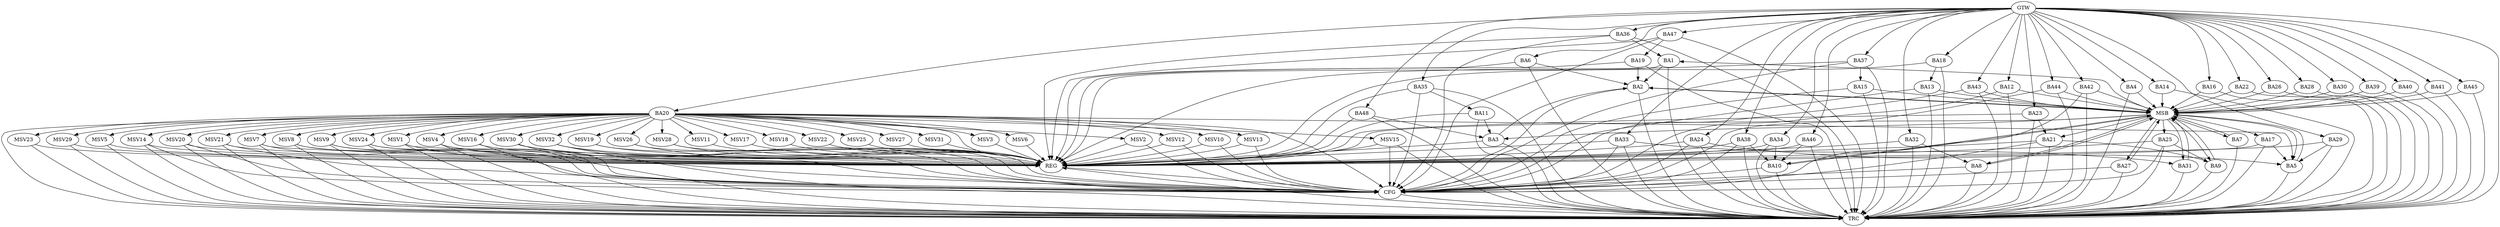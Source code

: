 strict digraph G {
  BA1 [ label="BA1" ];
  BA2 [ label="BA2" ];
  BA3 [ label="BA3" ];
  BA4 [ label="BA4" ];
  BA5 [ label="BA5" ];
  BA6 [ label="BA6" ];
  BA7 [ label="BA7" ];
  BA8 [ label="BA8" ];
  BA9 [ label="BA9" ];
  BA10 [ label="BA10" ];
  BA11 [ label="BA11" ];
  BA12 [ label="BA12" ];
  BA13 [ label="BA13" ];
  BA14 [ label="BA14" ];
  BA15 [ label="BA15" ];
  BA16 [ label="BA16" ];
  BA17 [ label="BA17" ];
  BA18 [ label="BA18" ];
  BA19 [ label="BA19" ];
  BA20 [ label="BA20" ];
  BA21 [ label="BA21" ];
  BA22 [ label="BA22" ];
  BA23 [ label="BA23" ];
  BA24 [ label="BA24" ];
  BA25 [ label="BA25" ];
  BA26 [ label="BA26" ];
  BA27 [ label="BA27" ];
  BA28 [ label="BA28" ];
  BA29 [ label="BA29" ];
  BA30 [ label="BA30" ];
  BA31 [ label="BA31" ];
  BA32 [ label="BA32" ];
  BA33 [ label="BA33" ];
  BA34 [ label="BA34" ];
  BA35 [ label="BA35" ];
  BA36 [ label="BA36" ];
  BA37 [ label="BA37" ];
  BA38 [ label="BA38" ];
  BA39 [ label="BA39" ];
  BA40 [ label="BA40" ];
  BA41 [ label="BA41" ];
  BA42 [ label="BA42" ];
  BA43 [ label="BA43" ];
  BA44 [ label="BA44" ];
  BA45 [ label="BA45" ];
  BA46 [ label="BA46" ];
  BA47 [ label="BA47" ];
  BA48 [ label="BA48" ];
  GTW [ label="GTW" ];
  REG [ label="REG" ];
  MSB [ label="MSB" ];
  CFG [ label="CFG" ];
  TRC [ label="TRC" ];
  MSV1 [ label="MSV1" ];
  MSV2 [ label="MSV2" ];
  MSV3 [ label="MSV3" ];
  MSV4 [ label="MSV4" ];
  MSV5 [ label="MSV5" ];
  MSV6 [ label="MSV6" ];
  MSV7 [ label="MSV7" ];
  MSV8 [ label="MSV8" ];
  MSV9 [ label="MSV9" ];
  MSV10 [ label="MSV10" ];
  MSV11 [ label="MSV11" ];
  MSV12 [ label="MSV12" ];
  MSV13 [ label="MSV13" ];
  MSV14 [ label="MSV14" ];
  MSV15 [ label="MSV15" ];
  MSV16 [ label="MSV16" ];
  MSV17 [ label="MSV17" ];
  MSV18 [ label="MSV18" ];
  MSV19 [ label="MSV19" ];
  MSV20 [ label="MSV20" ];
  MSV21 [ label="MSV21" ];
  MSV22 [ label="MSV22" ];
  MSV23 [ label="MSV23" ];
  MSV24 [ label="MSV24" ];
  MSV25 [ label="MSV25" ];
  MSV26 [ label="MSV26" ];
  MSV27 [ label="MSV27" ];
  MSV28 [ label="MSV28" ];
  MSV29 [ label="MSV29" ];
  MSV30 [ label="MSV30" ];
  MSV31 [ label="MSV31" ];
  MSV32 [ label="MSV32" ];
  BA1 -> BA2;
  BA3 -> BA2;
  BA6 -> BA2;
  BA11 -> BA3;
  BA17 -> BA5;
  BA18 -> BA13;
  BA19 -> BA2;
  BA20 -> BA5;
  BA21 -> BA9;
  BA23 -> BA21;
  BA24 -> BA5;
  BA25 -> BA9;
  BA29 -> BA5;
  BA32 -> BA8;
  BA33 -> BA31;
  BA34 -> BA10;
  BA35 -> BA11;
  BA36 -> BA1;
  BA37 -> BA15;
  BA38 -> BA10;
  BA46 -> BA10;
  BA47 -> BA19;
  BA48 -> BA3;
  GTW -> BA4;
  GTW -> BA6;
  GTW -> BA12;
  GTW -> BA14;
  GTW -> BA16;
  GTW -> BA18;
  GTW -> BA20;
  GTW -> BA22;
  GTW -> BA23;
  GTW -> BA24;
  GTW -> BA26;
  GTW -> BA28;
  GTW -> BA29;
  GTW -> BA30;
  GTW -> BA32;
  GTW -> BA33;
  GTW -> BA34;
  GTW -> BA35;
  GTW -> BA36;
  GTW -> BA37;
  GTW -> BA38;
  GTW -> BA39;
  GTW -> BA40;
  GTW -> BA41;
  GTW -> BA42;
  GTW -> BA43;
  GTW -> BA44;
  GTW -> BA45;
  GTW -> BA46;
  GTW -> BA47;
  GTW -> BA48;
  BA1 -> REG;
  BA3 -> REG;
  BA6 -> REG;
  BA11 -> REG;
  BA17 -> REG;
  BA18 -> REG;
  BA19 -> REG;
  BA20 -> REG;
  BA21 -> REG;
  BA23 -> REG;
  BA24 -> REG;
  BA25 -> REG;
  BA29 -> REG;
  BA32 -> REG;
  BA33 -> REG;
  BA34 -> REG;
  BA35 -> REG;
  BA36 -> REG;
  BA37 -> REG;
  BA38 -> REG;
  BA46 -> REG;
  BA47 -> REG;
  BA48 -> REG;
  BA2 -> MSB;
  MSB -> BA1;
  MSB -> REG;
  BA4 -> MSB;
  MSB -> BA3;
  BA5 -> MSB;
  BA7 -> MSB;
  MSB -> BA2;
  BA8 -> MSB;
  BA9 -> MSB;
  BA10 -> MSB;
  BA12 -> MSB;
  MSB -> BA5;
  BA13 -> MSB;
  BA14 -> MSB;
  BA15 -> MSB;
  BA16 -> MSB;
  BA22 -> MSB;
  MSB -> BA17;
  BA26 -> MSB;
  BA27 -> MSB;
  BA28 -> MSB;
  MSB -> BA10;
  BA30 -> MSB;
  MSB -> BA27;
  BA31 -> MSB;
  MSB -> BA8;
  BA39 -> MSB;
  MSB -> BA25;
  BA40 -> MSB;
  MSB -> BA9;
  BA41 -> MSB;
  BA42 -> MSB;
  MSB -> BA21;
  BA43 -> MSB;
  MSB -> BA31;
  BA44 -> MSB;
  BA45 -> MSB;
  MSB -> BA7;
  BA25 -> CFG;
  BA38 -> CFG;
  BA2 -> CFG;
  BA24 -> CFG;
  BA47 -> CFG;
  BA20 -> CFG;
  BA15 -> CFG;
  BA13 -> CFG;
  BA8 -> CFG;
  BA21 -> CFG;
  BA36 -> CFG;
  BA10 -> CFG;
  BA12 -> CFG;
  BA33 -> CFG;
  BA43 -> CFG;
  BA44 -> CFG;
  BA35 -> CFG;
  BA42 -> CFG;
  BA37 -> CFG;
  BA27 -> CFG;
  REG -> CFG;
  BA1 -> TRC;
  BA2 -> TRC;
  BA3 -> TRC;
  BA4 -> TRC;
  BA5 -> TRC;
  BA6 -> TRC;
  BA7 -> TRC;
  BA8 -> TRC;
  BA9 -> TRC;
  BA10 -> TRC;
  BA11 -> TRC;
  BA12 -> TRC;
  BA13 -> TRC;
  BA14 -> TRC;
  BA15 -> TRC;
  BA16 -> TRC;
  BA17 -> TRC;
  BA18 -> TRC;
  BA19 -> TRC;
  BA20 -> TRC;
  BA21 -> TRC;
  BA22 -> TRC;
  BA23 -> TRC;
  BA24 -> TRC;
  BA25 -> TRC;
  BA26 -> TRC;
  BA27 -> TRC;
  BA28 -> TRC;
  BA29 -> TRC;
  BA30 -> TRC;
  BA31 -> TRC;
  BA32 -> TRC;
  BA33 -> TRC;
  BA34 -> TRC;
  BA35 -> TRC;
  BA36 -> TRC;
  BA37 -> TRC;
  BA38 -> TRC;
  BA39 -> TRC;
  BA40 -> TRC;
  BA41 -> TRC;
  BA42 -> TRC;
  BA43 -> TRC;
  BA44 -> TRC;
  BA45 -> TRC;
  BA46 -> TRC;
  BA47 -> TRC;
  BA48 -> TRC;
  GTW -> TRC;
  CFG -> TRC;
  TRC -> REG;
  BA20 -> MSV1;
  MSV1 -> REG;
  MSV1 -> TRC;
  MSV1 -> CFG;
  BA20 -> MSV2;
  BA20 -> MSV3;
  BA20 -> MSV4;
  BA20 -> MSV5;
  BA20 -> MSV6;
  BA20 -> MSV7;
  BA20 -> MSV8;
  BA20 -> MSV9;
  BA20 -> MSV10;
  BA20 -> MSV11;
  BA20 -> MSV12;
  BA20 -> MSV13;
  BA20 -> MSV14;
  MSV2 -> REG;
  MSV2 -> CFG;
  MSV3 -> REG;
  MSV4 -> REG;
  MSV4 -> TRC;
  MSV4 -> CFG;
  MSV5 -> REG;
  MSV5 -> TRC;
  MSV6 -> REG;
  MSV7 -> REG;
  MSV7 -> TRC;
  MSV7 -> CFG;
  MSV8 -> REG;
  MSV8 -> TRC;
  MSV8 -> CFG;
  MSV9 -> REG;
  MSV9 -> TRC;
  MSV9 -> CFG;
  MSV10 -> REG;
  MSV10 -> CFG;
  MSV11 -> REG;
  MSV12 -> REG;
  MSV12 -> CFG;
  MSV13 -> REG;
  MSV13 -> CFG;
  MSV14 -> REG;
  MSV14 -> TRC;
  MSV14 -> CFG;
  BA20 -> MSV15;
  BA20 -> MSV16;
  MSV15 -> REG;
  MSV15 -> TRC;
  MSV15 -> CFG;
  MSV16 -> REG;
  MSV16 -> TRC;
  BA20 -> MSV17;
  MSV17 -> REG;
  BA20 -> MSV18;
  BA20 -> MSV19;
  MSV18 -> REG;
  MSV19 -> REG;
  MSV19 -> CFG;
  BA20 -> MSV20;
  BA20 -> MSV21;
  BA20 -> MSV22;
  MSV20 -> REG;
  MSV20 -> TRC;
  MSV20 -> CFG;
  MSV21 -> REG;
  MSV21 -> TRC;
  MSV21 -> CFG;
  MSV22 -> REG;
  BA20 -> MSV23;
  MSV23 -> REG;
  MSV23 -> TRC;
  BA20 -> MSV24;
  BA20 -> MSV25;
  BA20 -> MSV26;
  MSV24 -> REG;
  MSV24 -> TRC;
  MSV24 -> CFG;
  MSV25 -> REG;
  MSV26 -> REG;
  MSV26 -> CFG;
  BA20 -> MSV27;
  MSV27 -> REG;
  BA20 -> MSV28;
  MSV28 -> REG;
  MSV28 -> CFG;
  BA20 -> MSV29;
  MSV29 -> REG;
  MSV29 -> TRC;
  BA20 -> MSV30;
  BA20 -> MSV31;
  BA20 -> MSV32;
  MSV30 -> REG;
  MSV30 -> TRC;
  MSV30 -> CFG;
  MSV31 -> REG;
  MSV32 -> REG;
  MSV32 -> TRC;
  MSV32 -> CFG;
}
